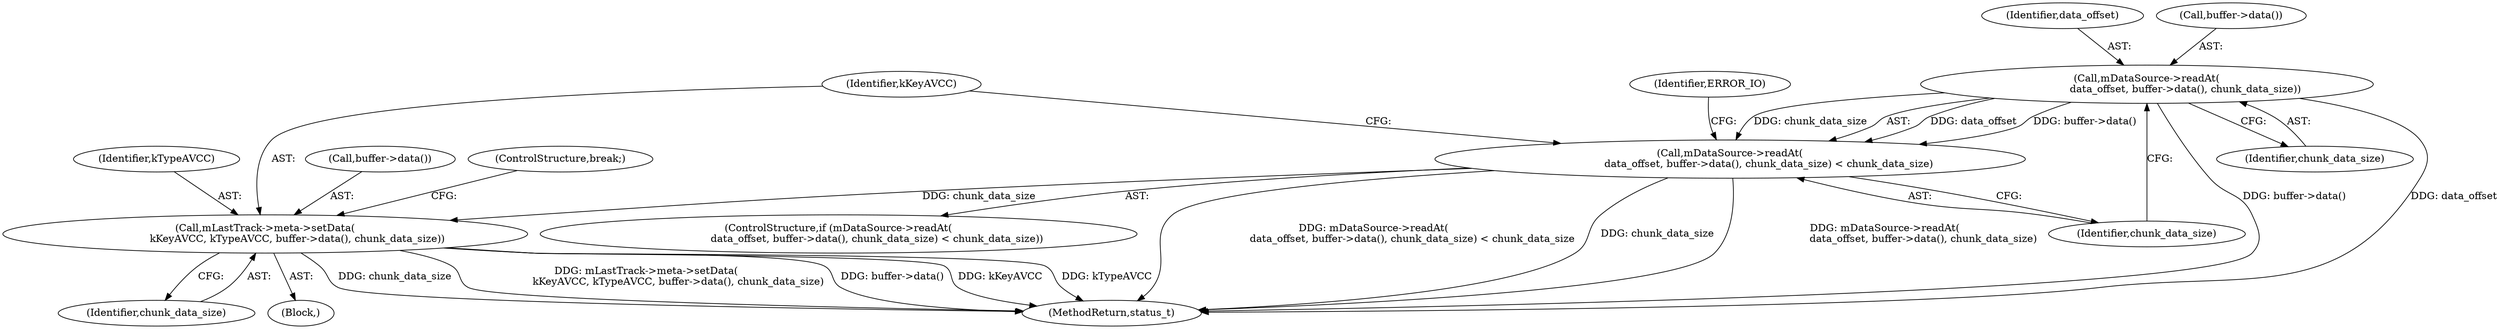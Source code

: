 digraph "0_Android_463a6f807e187828442949d1924e143cf07778c6@API" {
"1002148" [label="(Call,mDataSource->readAt(\n                        data_offset, buffer->data(), chunk_data_size))"];
"1002147" [label="(Call,mDataSource->readAt(\n                        data_offset, buffer->data(), chunk_data_size) < chunk_data_size)"];
"1002156" [label="(Call,mLastTrack->meta->setData(\n                    kKeyAVCC, kTypeAVCC, buffer->data(), chunk_data_size))"];
"1002160" [label="(Identifier,chunk_data_size)"];
"1002151" [label="(Identifier,chunk_data_size)"];
"1002157" [label="(Identifier,kKeyAVCC)"];
"1002159" [label="(Call,buffer->data())"];
"1002147" [label="(Call,mDataSource->readAt(\n                        data_offset, buffer->data(), chunk_data_size) < chunk_data_size)"];
"1002156" [label="(Call,mLastTrack->meta->setData(\n                    kKeyAVCC, kTypeAVCC, buffer->data(), chunk_data_size))"];
"1002155" [label="(Identifier,ERROR_IO)"];
"1002161" [label="(ControlStructure,break;)"];
"1002152" [label="(Identifier,chunk_data_size)"];
"1002148" [label="(Call,mDataSource->readAt(\n                        data_offset, buffer->data(), chunk_data_size))"];
"1002149" [label="(Identifier,data_offset)"];
"1002146" [label="(ControlStructure,if (mDataSource->readAt(\n                        data_offset, buffer->data(), chunk_data_size) < chunk_data_size))"];
"1002136" [label="(Block,)"];
"1002150" [label="(Call,buffer->data())"];
"1002911" [label="(MethodReturn,status_t)"];
"1002158" [label="(Identifier,kTypeAVCC)"];
"1002148" -> "1002147"  [label="AST: "];
"1002148" -> "1002151"  [label="CFG: "];
"1002149" -> "1002148"  [label="AST: "];
"1002150" -> "1002148"  [label="AST: "];
"1002151" -> "1002148"  [label="AST: "];
"1002152" -> "1002148"  [label="CFG: "];
"1002148" -> "1002911"  [label="DDG: buffer->data()"];
"1002148" -> "1002911"  [label="DDG: data_offset"];
"1002148" -> "1002147"  [label="DDG: data_offset"];
"1002148" -> "1002147"  [label="DDG: buffer->data()"];
"1002148" -> "1002147"  [label="DDG: chunk_data_size"];
"1002147" -> "1002146"  [label="AST: "];
"1002147" -> "1002152"  [label="CFG: "];
"1002152" -> "1002147"  [label="AST: "];
"1002155" -> "1002147"  [label="CFG: "];
"1002157" -> "1002147"  [label="CFG: "];
"1002147" -> "1002911"  [label="DDG: mDataSource->readAt(\n                        data_offset, buffer->data(), chunk_data_size) < chunk_data_size"];
"1002147" -> "1002911"  [label="DDG: chunk_data_size"];
"1002147" -> "1002911"  [label="DDG: mDataSource->readAt(\n                        data_offset, buffer->data(), chunk_data_size)"];
"1002147" -> "1002156"  [label="DDG: chunk_data_size"];
"1002156" -> "1002136"  [label="AST: "];
"1002156" -> "1002160"  [label="CFG: "];
"1002157" -> "1002156"  [label="AST: "];
"1002158" -> "1002156"  [label="AST: "];
"1002159" -> "1002156"  [label="AST: "];
"1002160" -> "1002156"  [label="AST: "];
"1002161" -> "1002156"  [label="CFG: "];
"1002156" -> "1002911"  [label="DDG: kTypeAVCC"];
"1002156" -> "1002911"  [label="DDG: chunk_data_size"];
"1002156" -> "1002911"  [label="DDG: mLastTrack->meta->setData(\n                    kKeyAVCC, kTypeAVCC, buffer->data(), chunk_data_size)"];
"1002156" -> "1002911"  [label="DDG: buffer->data()"];
"1002156" -> "1002911"  [label="DDG: kKeyAVCC"];
}
